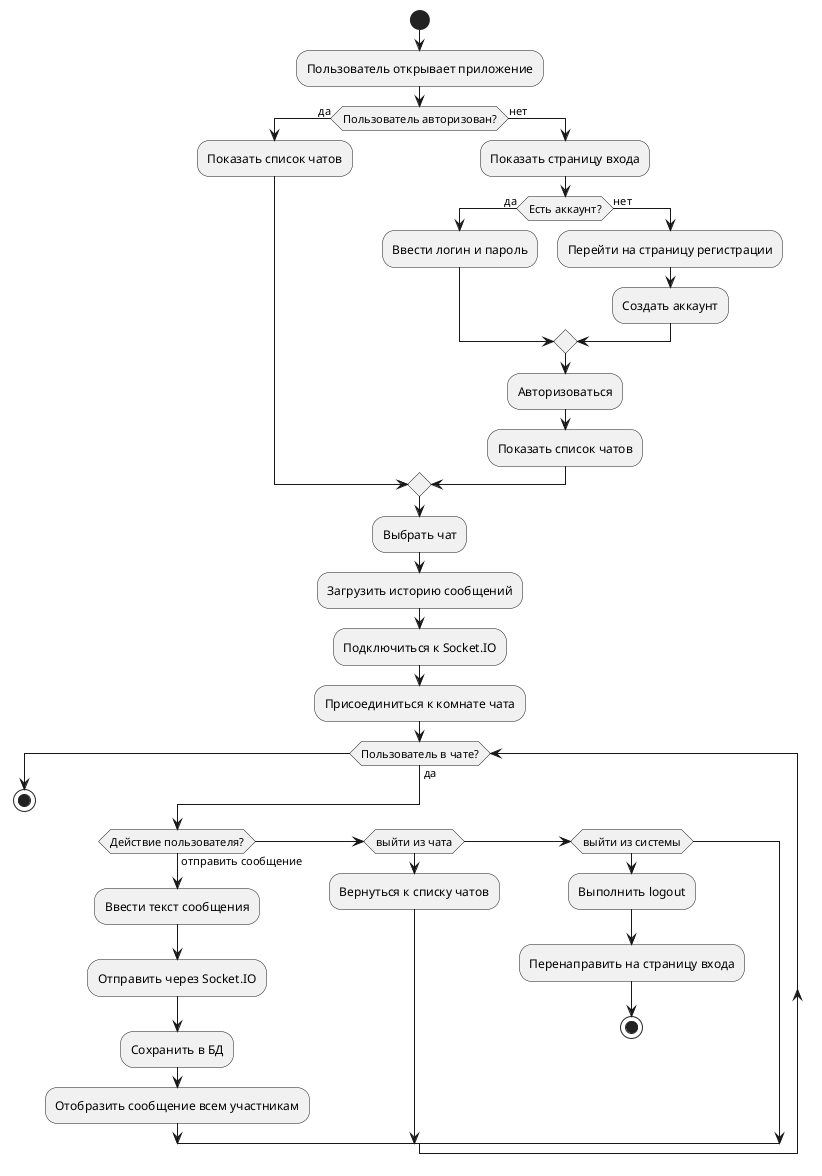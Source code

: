 @startuml Activity Diagram

start

:Пользователь открывает приложение;

if (Пользователь авторизован?) then (да)
  :Показать список чатов;
else (нет)
  :Показать страницу входа;
  if (Есть аккаунт?) then (да)
    :Ввести логин и пароль;
  else (нет)
    :Перейти на страницу регистрации;
    :Создать аккаунт;
  endif
  :Авторизоваться;
  :Показать список чатов;
endif

:Выбрать чат;

:Загрузить историю сообщений;
:Подключиться к Socket.IO;
:Присоединиться к комнате чата;

while (Пользователь в чате?) is (да)
  if (Действие пользователя?) then (отправить сообщение)
    :Ввести текст сообщения;
    :Отправить через Socket.IO;
    :Сохранить в БД;
    :Отобразить сообщение всем участникам;
  else if (выйти из чата) then
    :Вернуться к списку чатов;
  else if (выйти из системы) then
    :Выполнить logout;
    :Перенаправить на страницу входа;
    stop
  endif
endwhile

stop

@enduml